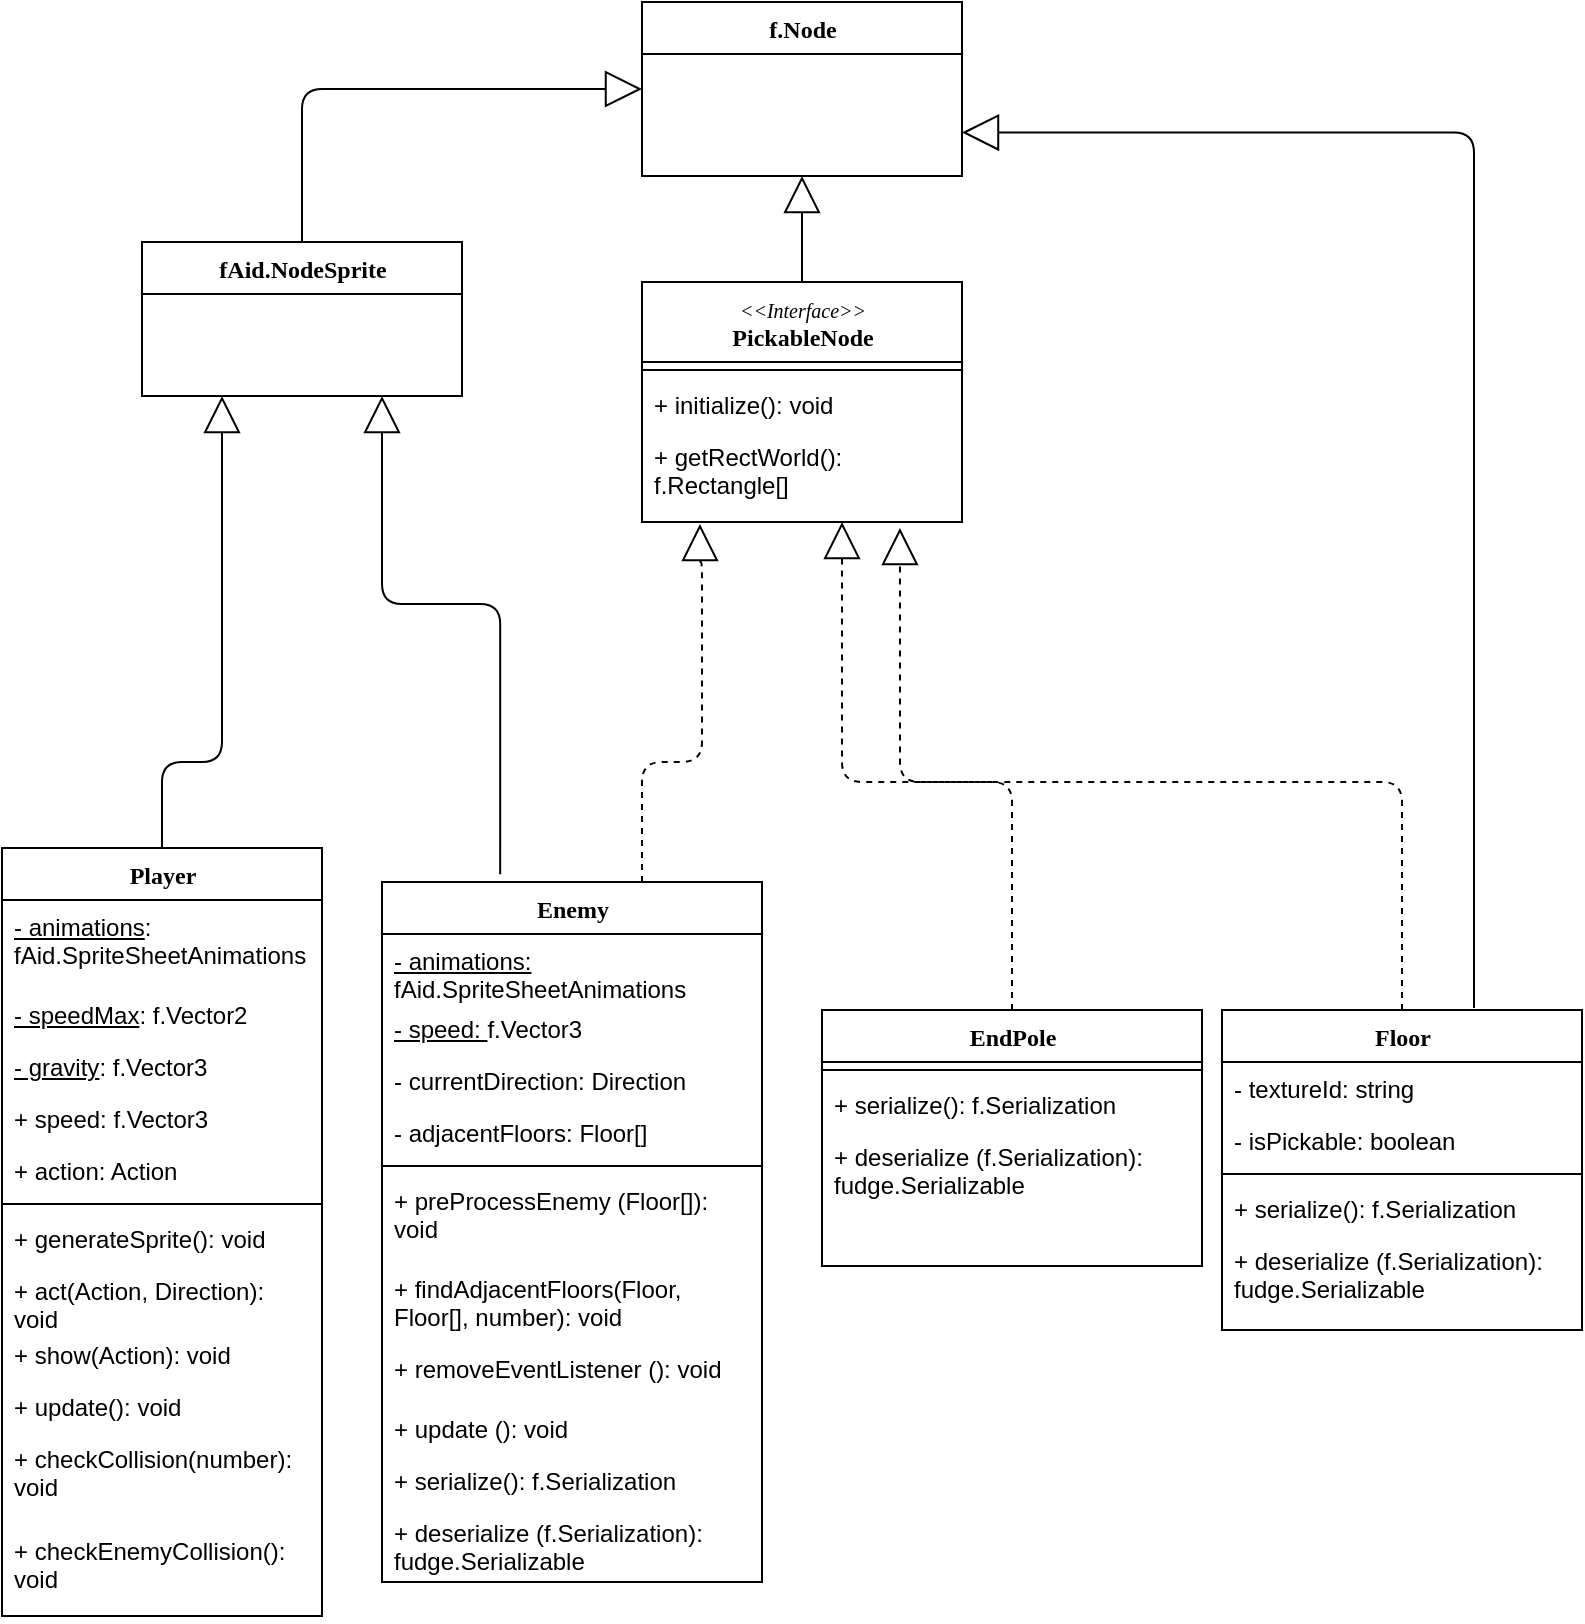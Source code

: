 <mxfile version="13.6.0" type="device"><diagram name="Page-1" id="9f46799a-70d6-7492-0946-bef42562c5a5"><mxGraphModel dx="1422" dy="883" grid="1" gridSize="10" guides="1" tooltips="1" connect="1" arrows="1" fold="1" page="1" pageScale="1" pageWidth="1100" pageHeight="850" background="#ffffff" math="0" shadow="0"><root><mxCell id="0"/><mxCell id="1" parent="0"/><mxCell id="78961159f06e98e8-128" style="edgeStyle=orthogonalEdgeStyle;html=1;labelBackgroundColor=none;startFill=0;startSize=8;endArrow=block;endFill=0;endSize=16;fontFamily=Verdana;fontSize=12;entryX=0.5;entryY=1;entryDx=0;entryDy=0;" parent="1" source="78961159f06e98e8-82" target="78961159f06e98e8-30" edge="1"><mxGeometry relative="1" as="geometry"><Array as="points"/><mxPoint x="524.08" y="82.002" as="targetPoint"/></mxGeometry></mxCell><mxCell id="78961159f06e98e8-127" style="edgeStyle=orthogonalEdgeStyle;html=1;labelBackgroundColor=none;startFill=0;startSize=8;endArrow=block;endFill=0;endSize=16;fontFamily=Verdana;fontSize=12;exitX=0.5;exitY=0;exitDx=0;exitDy=0;dashed=1;entryX=0.806;entryY=1.065;entryDx=0;entryDy=0;entryPerimeter=0;" parent="1" source="78961159f06e98e8-95" target="78961159f06e98e8-94" edge="1"><mxGeometry relative="1" as="geometry"><mxPoint x="563" y="270" as="targetPoint"/><Array as="points"><mxPoint x="850" y="400"/><mxPoint x="599" y="400"/></Array></mxGeometry></mxCell><mxCell id="78961159f06e98e8-126" style="edgeStyle=orthogonalEdgeStyle;html=1;labelBackgroundColor=none;startFill=0;startSize=8;endArrow=block;endFill=0;endSize=16;fontFamily=Verdana;fontSize=12;entryX=0.181;entryY=1.022;entryDx=0;entryDy=0;entryPerimeter=0;dashed=1;" parent="1" source="78961159f06e98e8-108" target="78961159f06e98e8-94" edge="1"><mxGeometry relative="1" as="geometry"><Array as="points"><mxPoint x="470" y="390"/><mxPoint x="500" y="390"/><mxPoint x="500" y="290"/><mxPoint x="499" y="290"/></Array><mxPoint x="540" y="340" as="targetPoint"/></mxGeometry></mxCell><mxCell id="klXCckyzXtThANVbOYV4-11" style="edgeStyle=orthogonalEdgeStyle;html=1;labelBackgroundColor=none;startFill=0;startSize=8;endArrow=block;endFill=0;endSize=16;fontFamily=Verdana;fontSize=12;exitX=0.5;exitY=0;exitDx=0;exitDy=0;dashed=1;entryX=0.625;entryY=1;entryDx=0;entryDy=0;entryPerimeter=0;" edge="1" parent="1" source="78961159f06e98e8-69" target="78961159f06e98e8-94"><mxGeometry relative="1" as="geometry"><Array as="points"><mxPoint x="655" y="400"/><mxPoint x="570" y="400"/></Array><mxPoint x="350" y="300" as="sourcePoint"/><mxPoint x="520" y="270" as="targetPoint"/></mxGeometry></mxCell><mxCell id="klXCckyzXtThANVbOYV4-12" style="edgeStyle=orthogonalEdgeStyle;html=1;labelBackgroundColor=none;startFill=0;startSize=8;endArrow=block;endFill=0;endSize=16;fontFamily=Verdana;fontSize=12;entryX=0;entryY=0.5;entryDx=0;entryDy=0;exitX=0.5;exitY=0;exitDx=0;exitDy=0;" edge="1" parent="1" source="78961159f06e98e8-17" target="78961159f06e98e8-30"><mxGeometry relative="1" as="geometry"><Array as="points"><mxPoint x="300" y="54"/></Array><mxPoint x="310" y="317.99" as="sourcePoint"/><mxPoint x="341.96" y="107.002" as="targetPoint"/></mxGeometry></mxCell><mxCell id="78961159f06e98e8-69" value="EndPole" style="swimlane;html=1;fontStyle=1;align=center;verticalAlign=top;childLayout=stackLayout;horizontal=1;startSize=26;horizontalStack=0;resizeParent=1;resizeLast=0;collapsible=1;marginBottom=0;swimlaneFillColor=#ffffff;rounded=0;shadow=0;comic=0;labelBackgroundColor=none;strokeWidth=1;fillColor=none;fontFamily=Verdana;fontSize=12" parent="1" vertex="1"><mxGeometry x="560" y="514" width="190" height="128" as="geometry"/></mxCell><mxCell id="78961159f06e98e8-77" value="" style="line;html=1;strokeWidth=1;fillColor=none;align=left;verticalAlign=middle;spacingTop=-1;spacingLeft=3;spacingRight=3;rotatable=0;labelPosition=right;points=[];portConstraint=eastwest;" parent="78961159f06e98e8-69" vertex="1"><mxGeometry y="26" width="190" height="8" as="geometry"/></mxCell><mxCell id="klXCckyzXtThANVbOYV4-8" value="+ serialize(): f.Serialization" style="text;html=1;strokeColor=none;fillColor=none;align=left;verticalAlign=top;spacingLeft=4;spacingRight=4;whiteSpace=wrap;overflow=hidden;rotatable=0;points=[[0,0.5],[1,0.5]];portConstraint=eastwest;" vertex="1" parent="78961159f06e98e8-69"><mxGeometry y="34" width="190" height="26" as="geometry"/></mxCell><mxCell id="klXCckyzXtThANVbOYV4-9" value="+ deserialize (f.Serialization): fudge.Serializable" style="text;html=1;strokeColor=none;fillColor=none;align=left;verticalAlign=top;spacingLeft=4;spacingRight=4;whiteSpace=wrap;overflow=hidden;rotatable=0;points=[[0,0.5],[1,0.5]];portConstraint=eastwest;" vertex="1" parent="78961159f06e98e8-69"><mxGeometry y="60" width="190" height="50" as="geometry"/></mxCell><mxCell id="klXCckyzXtThANVbOYV4-16" style="edgeStyle=orthogonalEdgeStyle;html=1;labelBackgroundColor=none;startFill=0;startSize=8;endArrow=block;endFill=0;endSize=16;fontFamily=Verdana;fontSize=12;exitX=0.7;exitY=-0.006;exitDx=0;exitDy=0;entryX=1;entryY=0.75;entryDx=0;entryDy=0;exitPerimeter=0;" edge="1" parent="1" source="78961159f06e98e8-95" target="78961159f06e98e8-30"><mxGeometry relative="1" as="geometry"><mxPoint x="1017" y="425" as="sourcePoint"/><mxPoint x="680" y="213" as="targetPoint"/><Array as="points"><mxPoint x="886" y="75"/></Array></mxGeometry></mxCell><mxCell id="klXCckyzXtThANVbOYV4-17" style="edgeStyle=orthogonalEdgeStyle;html=1;labelBackgroundColor=none;startFill=0;startSize=8;endArrow=block;endFill=0;endSize=16;fontFamily=Verdana;fontSize=12;entryX=0.75;entryY=1;entryDx=0;entryDy=0;exitX=0.311;exitY=-0.011;exitDx=0;exitDy=0;exitPerimeter=0;" edge="1" parent="1" source="78961159f06e98e8-108" target="78961159f06e98e8-17"><mxGeometry relative="1" as="geometry"><Array as="points"><mxPoint x="399" y="311"/><mxPoint x="340" y="311"/></Array><mxPoint x="230" y="366.5" as="sourcePoint"/><mxPoint x="460" y="310" as="targetPoint"/></mxGeometry></mxCell><mxCell id="klXCckyzXtThANVbOYV4-21" style="edgeStyle=orthogonalEdgeStyle;html=1;labelBackgroundColor=none;startFill=0;startSize=8;endArrow=block;endFill=0;endSize=16;fontFamily=Verdana;fontSize=12;exitX=0.5;exitY=0;exitDx=0;exitDy=0;entryX=0.25;entryY=1;entryDx=0;entryDy=0;" edge="1" parent="1" source="78961159f06e98e8-56" target="78961159f06e98e8-17"><mxGeometry relative="1" as="geometry"><Array as="points"><mxPoint x="230" y="390"/><mxPoint x="260" y="390"/></Array><mxPoint x="239.09" y="482.0" as="sourcePoint"/><mxPoint x="170" y="200" as="targetPoint"/></mxGeometry></mxCell><mxCell id="78961159f06e98e8-30" value="f.Node" style="swimlane;html=1;fontStyle=1;align=center;verticalAlign=top;childLayout=stackLayout;horizontal=1;startSize=26;horizontalStack=0;resizeParent=1;resizeLast=0;collapsible=1;marginBottom=0;swimlaneFillColor=#ffffff;rounded=0;shadow=0;comic=0;labelBackgroundColor=none;strokeWidth=1;fillColor=none;fontFamily=Verdana;fontSize=12" parent="1" vertex="1"><mxGeometry x="470" y="10" width="160" height="87" as="geometry"/></mxCell><mxCell id="78961159f06e98e8-82" value="&lt;div&gt;&lt;span style=&quot;font-weight: normal&quot;&gt;&lt;i&gt;&lt;font style=&quot;font-size: 10px&quot;&gt;&amp;lt;&amp;lt;Interface&amp;gt;&amp;gt;&lt;/font&gt;&lt;/i&gt;&lt;/span&gt;&lt;/div&gt;&lt;div&gt;&lt;font style=&quot;font-size: 12px&quot;&gt;&lt;b&gt;PickableNode&lt;/b&gt;&lt;br&gt;&lt;/font&gt;&lt;i&gt;&lt;font style=&quot;font-size: 10px&quot;&gt;&lt;/font&gt;&lt;/i&gt;&lt;/div&gt;&lt;div&gt;&lt;i&gt;&lt;font style=&quot;font-size: 10px&quot;&gt;&lt;br&gt;&lt;/font&gt;&lt;/i&gt;&lt;/div&gt;" style="swimlane;html=1;fontStyle=1;align=center;verticalAlign=top;childLayout=stackLayout;horizontal=1;startSize=40;horizontalStack=0;resizeParent=1;resizeLast=0;collapsible=1;marginBottom=0;swimlaneFillColor=#ffffff;rounded=0;shadow=0;comic=0;labelBackgroundColor=none;strokeWidth=1;fillColor=none;fontFamily=Verdana;fontSize=12" parent="1" vertex="1"><mxGeometry x="470" y="150" width="160" height="120" as="geometry"/></mxCell><mxCell id="78961159f06e98e8-90" value="" style="line;html=1;strokeWidth=1;fillColor=none;align=left;verticalAlign=middle;spacingTop=-1;spacingLeft=3;spacingRight=3;rotatable=0;labelPosition=right;points=[];portConstraint=eastwest;" parent="78961159f06e98e8-82" vertex="1"><mxGeometry y="40" width="160" height="8" as="geometry"/></mxCell><mxCell id="78961159f06e98e8-91" value="+ initialize(): void" style="text;html=1;strokeColor=none;fillColor=none;align=left;verticalAlign=top;spacingLeft=4;spacingRight=4;whiteSpace=wrap;overflow=hidden;rotatable=0;points=[[0,0.5],[1,0.5]];portConstraint=eastwest;" parent="78961159f06e98e8-82" vertex="1"><mxGeometry y="48" width="160" height="26" as="geometry"/></mxCell><mxCell id="78961159f06e98e8-94" value="+ getRectWorld(): f.Rectangle[]" style="text;html=1;strokeColor=none;fillColor=none;align=left;verticalAlign=top;spacingLeft=4;spacingRight=4;whiteSpace=wrap;overflow=hidden;rotatable=0;points=[[0,0.5],[1,0.5]];portConstraint=eastwest;" parent="78961159f06e98e8-82" vertex="1"><mxGeometry y="74" width="160" height="46" as="geometry"/></mxCell><mxCell id="78961159f06e98e8-108" value="Enemy" style="swimlane;html=1;fontStyle=1;align=center;verticalAlign=top;childLayout=stackLayout;horizontal=1;startSize=26;horizontalStack=0;resizeParent=1;resizeLast=0;collapsible=1;marginBottom=0;swimlaneFillColor=#ffffff;rounded=0;shadow=0;comic=0;labelBackgroundColor=none;strokeWidth=1;fillColor=none;fontFamily=Verdana;fontSize=12" parent="1" vertex="1"><mxGeometry x="340" y="450" width="190" height="350" as="geometry"/></mxCell><mxCell id="78961159f06e98e8-109" value="&lt;div&gt;&lt;u&gt;- animations: &lt;/u&gt;fAid.SpriteSheetAnimations&lt;/div&gt;&lt;div&gt;&lt;br&gt;&lt;/div&gt;" style="text;html=1;strokeColor=none;fillColor=none;align=left;verticalAlign=top;spacingLeft=4;spacingRight=4;whiteSpace=wrap;overflow=hidden;rotatable=0;points=[[0,0.5],[1,0.5]];portConstraint=eastwest;" parent="78961159f06e98e8-108" vertex="1"><mxGeometry y="26" width="190" height="34" as="geometry"/></mxCell><mxCell id="78961159f06e98e8-110" value="&lt;u&gt;- speed: &lt;/u&gt;f.Vector3" style="text;html=1;strokeColor=none;fillColor=none;align=left;verticalAlign=top;spacingLeft=4;spacingRight=4;whiteSpace=wrap;overflow=hidden;rotatable=0;points=[[0,0.5],[1,0.5]];portConstraint=eastwest;" parent="78961159f06e98e8-108" vertex="1"><mxGeometry y="60" width="190" height="26" as="geometry"/></mxCell><mxCell id="klXCckyzXtThANVbOYV4-2" value="- currentDirection: Direction" style="text;html=1;strokeColor=none;fillColor=none;align=left;verticalAlign=top;spacingLeft=4;spacingRight=4;whiteSpace=wrap;overflow=hidden;rotatable=0;points=[[0,0.5],[1,0.5]];portConstraint=eastwest;" vertex="1" parent="78961159f06e98e8-108"><mxGeometry y="86" width="190" height="26" as="geometry"/></mxCell><mxCell id="klXCckyzXtThANVbOYV4-3" value="- adjacentFloors: Floor[]" style="text;html=1;strokeColor=none;fillColor=none;align=left;verticalAlign=top;spacingLeft=4;spacingRight=4;whiteSpace=wrap;overflow=hidden;rotatable=0;points=[[0,0.5],[1,0.5]];portConstraint=eastwest;" vertex="1" parent="78961159f06e98e8-108"><mxGeometry y="112" width="190" height="26" as="geometry"/></mxCell><mxCell id="78961159f06e98e8-116" value="" style="line;html=1;strokeWidth=1;fillColor=none;align=left;verticalAlign=middle;spacingTop=-1;spacingLeft=3;spacingRight=3;rotatable=0;labelPosition=right;points=[];portConstraint=eastwest;" parent="78961159f06e98e8-108" vertex="1"><mxGeometry y="138" width="190" height="8" as="geometry"/></mxCell><mxCell id="78961159f06e98e8-117" value="+ preProcessEnemy (Floor[]): void" style="text;html=1;strokeColor=none;fillColor=none;align=left;verticalAlign=top;spacingLeft=4;spacingRight=4;whiteSpace=wrap;overflow=hidden;rotatable=0;points=[[0,0.5],[1,0.5]];portConstraint=eastwest;" parent="78961159f06e98e8-108" vertex="1"><mxGeometry y="146" width="190" height="44" as="geometry"/></mxCell><mxCell id="78961159f06e98e8-120" value="+ findAdjacentFloors(Floor, Floor[], number): void" style="text;html=1;strokeColor=none;fillColor=none;align=left;verticalAlign=top;spacingLeft=4;spacingRight=4;whiteSpace=wrap;overflow=hidden;rotatable=0;points=[[0,0.5],[1,0.5]];portConstraint=eastwest;" parent="78961159f06e98e8-108" vertex="1"><mxGeometry y="190" width="190" height="40" as="geometry"/></mxCell><mxCell id="klXCckyzXtThANVbOYV4-4" value="+ removeEventListener (): void" style="text;html=1;strokeColor=none;fillColor=none;align=left;verticalAlign=top;spacingLeft=4;spacingRight=4;whiteSpace=wrap;overflow=hidden;rotatable=0;points=[[0,0.5],[1,0.5]];portConstraint=eastwest;" vertex="1" parent="78961159f06e98e8-108"><mxGeometry y="230" width="190" height="30" as="geometry"/></mxCell><mxCell id="klXCckyzXtThANVbOYV4-5" value="+ update (): void" style="text;html=1;strokeColor=none;fillColor=none;align=left;verticalAlign=top;spacingLeft=4;spacingRight=4;whiteSpace=wrap;overflow=hidden;rotatable=0;points=[[0,0.5],[1,0.5]];portConstraint=eastwest;" vertex="1" parent="78961159f06e98e8-108"><mxGeometry y="260" width="190" height="26" as="geometry"/></mxCell><mxCell id="klXCckyzXtThANVbOYV4-6" value="+ serialize(): f.Serialization" style="text;html=1;strokeColor=none;fillColor=none;align=left;verticalAlign=top;spacingLeft=4;spacingRight=4;whiteSpace=wrap;overflow=hidden;rotatable=0;points=[[0,0.5],[1,0.5]];portConstraint=eastwest;" vertex="1" parent="78961159f06e98e8-108"><mxGeometry y="286" width="190" height="26" as="geometry"/></mxCell><mxCell id="klXCckyzXtThANVbOYV4-7" value="+ deserialize (f.Serialization): fudge.Serializable" style="text;html=1;strokeColor=none;fillColor=none;align=left;verticalAlign=top;spacingLeft=4;spacingRight=4;whiteSpace=wrap;overflow=hidden;rotatable=0;points=[[0,0.5],[1,0.5]];portConstraint=eastwest;" vertex="1" parent="78961159f06e98e8-108"><mxGeometry y="312" width="190" height="38" as="geometry"/></mxCell><mxCell id="78961159f06e98e8-17" value="fAid.NodeSprite" style="swimlane;html=1;fontStyle=1;align=center;verticalAlign=top;childLayout=stackLayout;horizontal=1;startSize=26;horizontalStack=0;resizeParent=1;resizeLast=0;collapsible=1;marginBottom=0;swimlaneFillColor=#ffffff;rounded=0;shadow=0;comic=0;labelBackgroundColor=none;strokeWidth=1;fillColor=none;fontFamily=Verdana;fontSize=12" parent="1" vertex="1"><mxGeometry x="220" y="130" width="160" height="77" as="geometry"/></mxCell><mxCell id="78961159f06e98e8-56" value="Player&lt;br&gt;" style="swimlane;html=1;fontStyle=1;align=center;verticalAlign=top;childLayout=stackLayout;horizontal=1;startSize=26;horizontalStack=0;resizeParent=1;resizeLast=0;collapsible=1;marginBottom=0;swimlaneFillColor=#ffffff;rounded=0;shadow=0;comic=0;labelBackgroundColor=none;strokeWidth=1;fillColor=none;fontFamily=Verdana;fontSize=12" parent="1" vertex="1"><mxGeometry x="150" y="433.0" width="160" height="384" as="geometry"/></mxCell><mxCell id="78961159f06e98e8-57" value="&lt;u&gt;- animations&lt;/u&gt;: fAid.SpriteSheetAnimations" style="text;html=1;strokeColor=none;fillColor=none;align=left;verticalAlign=top;spacingLeft=4;spacingRight=4;whiteSpace=wrap;overflow=hidden;rotatable=0;points=[[0,0.5],[1,0.5]];portConstraint=eastwest;" parent="78961159f06e98e8-56" vertex="1"><mxGeometry y="26" width="160" height="44" as="geometry"/></mxCell><mxCell id="78961159f06e98e8-58" value="&lt;u&gt;- speedMax&lt;/u&gt;: f.Vector2" style="text;html=1;strokeColor=none;fillColor=none;align=left;verticalAlign=top;spacingLeft=4;spacingRight=4;whiteSpace=wrap;overflow=hidden;rotatable=0;points=[[0,0.5],[1,0.5]];portConstraint=eastwest;" parent="78961159f06e98e8-56" vertex="1"><mxGeometry y="70" width="160" height="26" as="geometry"/></mxCell><mxCell id="78961159f06e98e8-59" value="&lt;u&gt;- gravity&lt;/u&gt;: f.Vector3" style="text;html=1;strokeColor=none;fillColor=none;align=left;verticalAlign=top;spacingLeft=4;spacingRight=4;whiteSpace=wrap;overflow=hidden;rotatable=0;points=[[0,0.5],[1,0.5]];portConstraint=eastwest;" parent="78961159f06e98e8-56" vertex="1"><mxGeometry y="96" width="160" height="26" as="geometry"/></mxCell><mxCell id="78961159f06e98e8-60" value="+ speed: f.Vector3" style="text;html=1;strokeColor=none;fillColor=none;align=left;verticalAlign=top;spacingLeft=4;spacingRight=4;whiteSpace=wrap;overflow=hidden;rotatable=0;points=[[0,0.5],[1,0.5]];portConstraint=eastwest;" parent="78961159f06e98e8-56" vertex="1"><mxGeometry y="122" width="160" height="26" as="geometry"/></mxCell><mxCell id="78961159f06e98e8-61" value="+ action: Action" style="text;html=1;strokeColor=none;fillColor=none;align=left;verticalAlign=top;spacingLeft=4;spacingRight=4;whiteSpace=wrap;overflow=hidden;rotatable=0;points=[[0,0.5],[1,0.5]];portConstraint=eastwest;" parent="78961159f06e98e8-56" vertex="1"><mxGeometry y="148" width="160" height="26" as="geometry"/></mxCell><mxCell id="78961159f06e98e8-64" value="" style="line;html=1;strokeWidth=1;fillColor=none;align=left;verticalAlign=middle;spacingTop=-1;spacingLeft=3;spacingRight=3;rotatable=0;labelPosition=right;points=[];portConstraint=eastwest;" parent="78961159f06e98e8-56" vertex="1"><mxGeometry y="174" width="160" height="8" as="geometry"/></mxCell><mxCell id="78961159f06e98e8-65" value="&lt;div&gt;+ generateSprite(): void&lt;/div&gt;" style="text;html=1;strokeColor=none;fillColor=none;align=left;verticalAlign=top;spacingLeft=4;spacingRight=4;whiteSpace=wrap;overflow=hidden;rotatable=0;points=[[0,0.5],[1,0.5]];portConstraint=eastwest;" parent="78961159f06e98e8-56" vertex="1"><mxGeometry y="182" width="160" height="26" as="geometry"/></mxCell><mxCell id="78961159f06e98e8-66" value="+ act(Action, Direction): void" style="text;html=1;strokeColor=none;fillColor=none;align=left;verticalAlign=top;spacingLeft=4;spacingRight=4;whiteSpace=wrap;overflow=hidden;rotatable=0;points=[[0,0.5],[1,0.5]];portConstraint=eastwest;" parent="78961159f06e98e8-56" vertex="1"><mxGeometry y="208" width="160" height="32" as="geometry"/></mxCell><mxCell id="78961159f06e98e8-68" value="+ show(Action): void" style="text;html=1;strokeColor=none;fillColor=none;align=left;verticalAlign=top;spacingLeft=4;spacingRight=4;whiteSpace=wrap;overflow=hidden;rotatable=0;points=[[0,0.5],[1,0.5]];portConstraint=eastwest;" parent="78961159f06e98e8-56" vertex="1"><mxGeometry y="240" width="160" height="26" as="geometry"/></mxCell><mxCell id="klXCckyzXtThANVbOYV4-18" value="+ update(): void" style="text;html=1;strokeColor=none;fillColor=none;align=left;verticalAlign=top;spacingLeft=4;spacingRight=4;whiteSpace=wrap;overflow=hidden;rotatable=0;points=[[0,0.5],[1,0.5]];portConstraint=eastwest;" vertex="1" parent="78961159f06e98e8-56"><mxGeometry y="266" width="160" height="26" as="geometry"/></mxCell><mxCell id="klXCckyzXtThANVbOYV4-19" value="+ checkCollision(number): void" style="text;html=1;strokeColor=none;fillColor=none;align=left;verticalAlign=top;spacingLeft=4;spacingRight=4;whiteSpace=wrap;overflow=hidden;rotatable=0;points=[[0,0.5],[1,0.5]];portConstraint=eastwest;" vertex="1" parent="78961159f06e98e8-56"><mxGeometry y="292" width="160" height="46" as="geometry"/></mxCell><mxCell id="klXCckyzXtThANVbOYV4-20" value="+ checkEnemyCollision(): void" style="text;html=1;strokeColor=none;fillColor=none;align=left;verticalAlign=top;spacingLeft=4;spacingRight=4;whiteSpace=wrap;overflow=hidden;rotatable=0;points=[[0,0.5],[1,0.5]];portConstraint=eastwest;" vertex="1" parent="78961159f06e98e8-56"><mxGeometry y="338" width="160" height="46" as="geometry"/></mxCell><mxCell id="78961159f06e98e8-95" value="Floor" style="swimlane;html=1;fontStyle=1;align=center;verticalAlign=top;childLayout=stackLayout;horizontal=1;startSize=26;horizontalStack=0;resizeParent=1;resizeLast=0;collapsible=1;marginBottom=0;swimlaneFillColor=#ffffff;rounded=0;shadow=0;comic=0;labelBackgroundColor=none;strokeWidth=1;fillColor=none;fontFamily=Verdana;fontSize=12" parent="1" vertex="1"><mxGeometry x="760" y="514" width="180" height="160" as="geometry"/></mxCell><mxCell id="78961159f06e98e8-96" value="- textureId: string" style="text;html=1;strokeColor=none;fillColor=none;align=left;verticalAlign=top;spacingLeft=4;spacingRight=4;whiteSpace=wrap;overflow=hidden;rotatable=0;points=[[0,0.5],[1,0.5]];portConstraint=eastwest;" parent="78961159f06e98e8-95" vertex="1"><mxGeometry y="26" width="180" height="26" as="geometry"/></mxCell><mxCell id="78961159f06e98e8-97" value="- isPickable: boolean" style="text;html=1;strokeColor=none;fillColor=none;align=left;verticalAlign=top;spacingLeft=4;spacingRight=4;whiteSpace=wrap;overflow=hidden;rotatable=0;points=[[0,0.5],[1,0.5]];portConstraint=eastwest;" parent="78961159f06e98e8-95" vertex="1"><mxGeometry y="52" width="180" height="26" as="geometry"/></mxCell><mxCell id="78961159f06e98e8-103" value="" style="line;html=1;strokeWidth=1;fillColor=none;align=left;verticalAlign=middle;spacingTop=-1;spacingLeft=3;spacingRight=3;rotatable=0;labelPosition=right;points=[];portConstraint=eastwest;" parent="78961159f06e98e8-95" vertex="1"><mxGeometry y="78" width="180" height="8" as="geometry"/></mxCell><mxCell id="klXCckyzXtThANVbOYV4-1" value="+ serialize(): f.Serialization" style="text;html=1;strokeColor=none;fillColor=none;align=left;verticalAlign=top;spacingLeft=4;spacingRight=4;whiteSpace=wrap;overflow=hidden;rotatable=0;points=[[0,0.5],[1,0.5]];portConstraint=eastwest;" vertex="1" parent="78961159f06e98e8-95"><mxGeometry y="86" width="180" height="26" as="geometry"/></mxCell><mxCell id="78961159f06e98e8-104" value="+ deserialize (f.Serialization): fudge.Serializable" style="text;html=1;strokeColor=none;fillColor=none;align=left;verticalAlign=top;spacingLeft=4;spacingRight=4;whiteSpace=wrap;overflow=hidden;rotatable=0;points=[[0,0.5],[1,0.5]];portConstraint=eastwest;" parent="78961159f06e98e8-95" vertex="1"><mxGeometry y="112" width="180" height="48" as="geometry"/></mxCell></root></mxGraphModel></diagram></mxfile>